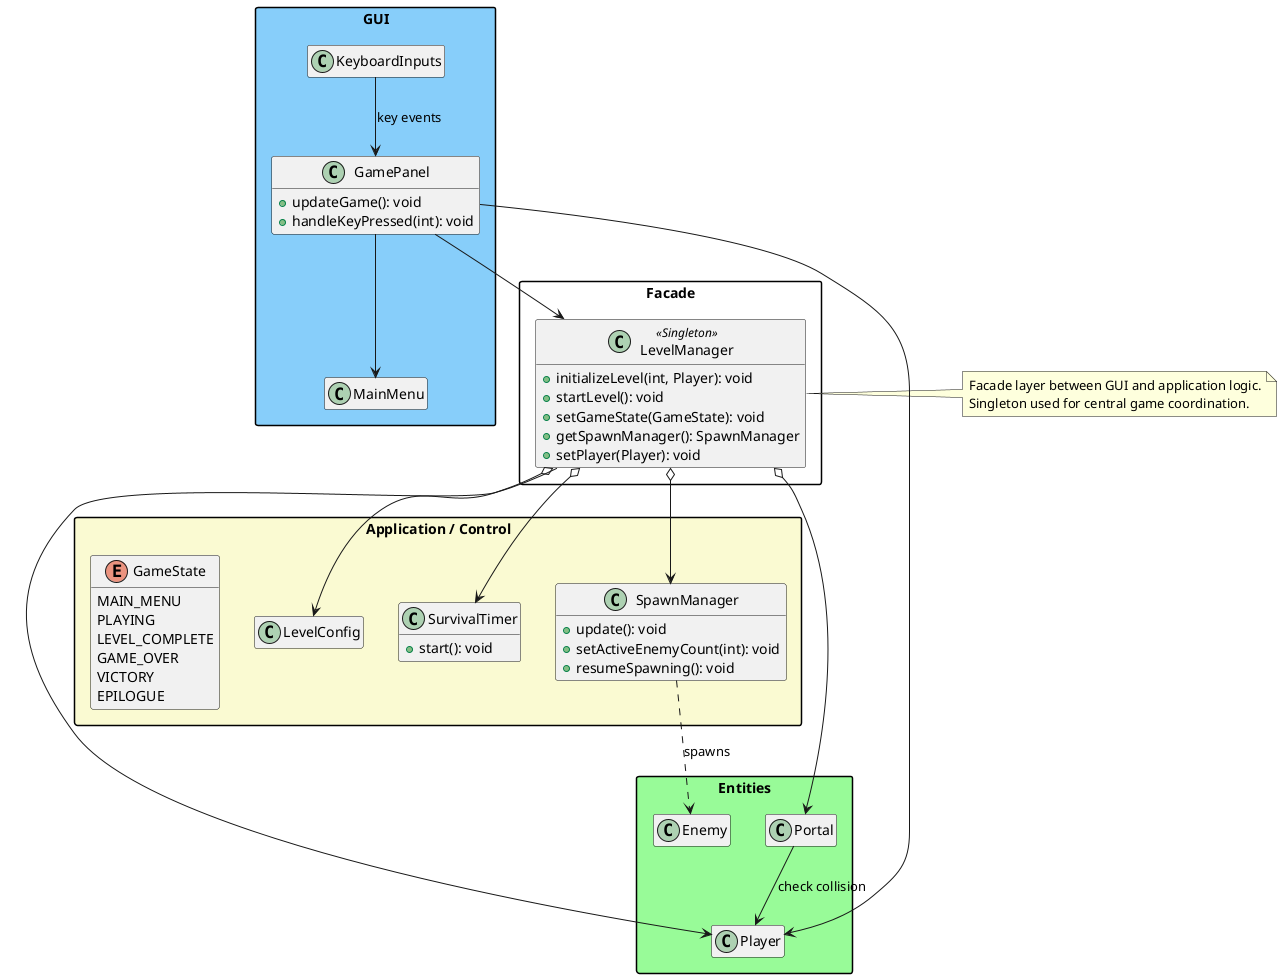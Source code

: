@startuml ClassDiagramSimple
' Simplified class diagram (max ~10 classes) to cover the required concept
skinparam packageStyle rectangle
hide empty members

package GUI #LightSkyBlue {
  class GamePanel {
    + updateGame(): void
    + handleKeyPressed(int): void
  }
  class MainMenu
  class KeyboardInputs
}

package Facade #White {
  class LevelManager <<Singleton>> {
    + initializeLevel(int, Player): void
    + startLevel(): void
    + setGameState(GameState): void
    + getSpawnManager(): SpawnManager
    + setPlayer(Player): void
  }
}

package "Application / Control" #LightGoldenRodYellow {
  class SpawnManager {
    + update(): void
    + setActiveEnemyCount(int): void
    + resumeSpawning(): void
  }
  class LevelConfig
  class SurvivalTimer {
    + start(): void
  }
  enum GameState {
    MAIN_MENU
    PLAYING
    LEVEL_COMPLETE
    GAME_OVER
    VICTORY
    EPILOGUE
  }
}

package Entities #PaleGreen {
  class Player
  class Enemy
  class Portal
}

' Key relations (facade + control + entities + gui)
KeyboardInputs --> GamePanel : key events
GamePanel --> MainMenu
GamePanel --> LevelManager
GamePanel --> Player
LevelManager o--> LevelConfig
LevelManager o--> SurvivalTimer
LevelManager o--> SpawnManager
LevelManager o--> Portal
LevelManager --> Player
SpawnManager ..> Enemy : spawns
Portal --> Player : check collision

note right of LevelManager
Facade layer between GUI and application logic.
Singleton used for central game coordination.
end note

@enduml
